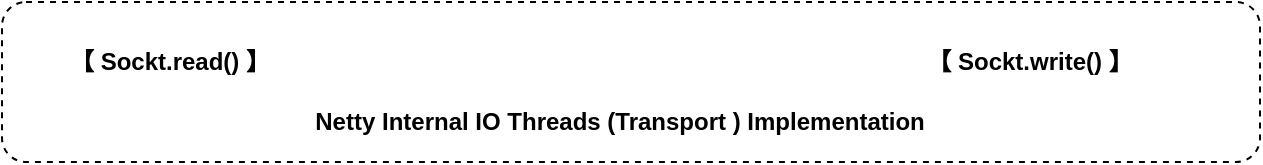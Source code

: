 <mxfile version="12.7.9" type="github">
  <diagram id="yPCf9CUGtNr2qTbOwgeG" name="Page-1">
    <mxGraphModel dx="928" dy="541" grid="1" gridSize="10" guides="1" tooltips="1" connect="1" arrows="1" fold="1" page="1" pageScale="1" pageWidth="827" pageHeight="1169" math="0" shadow="0">
      <root>
        <mxCell id="0" />
        <mxCell id="1" parent="0" />
        <mxCell id="JNYOmFnwZQEJcVvZtrIi-4" value="" style="rounded=1;whiteSpace=wrap;html=1;dashed=1;" vertex="1" parent="1">
          <mxGeometry x="90" y="505" width="629" height="80" as="geometry" />
        </mxCell>
        <mxCell id="JNYOmFnwZQEJcVvZtrIi-1" value="&lt;b&gt;【 Sockt.read() 】&lt;/b&gt;" style="text;html=1;strokeColor=none;fillColor=none;align=center;verticalAlign=middle;whiteSpace=wrap;rounded=0;" vertex="1" parent="1">
          <mxGeometry x="119" y="525" width="110" height="20" as="geometry" />
        </mxCell>
        <mxCell id="JNYOmFnwZQEJcVvZtrIi-2" value="&lt;b&gt;【 Sockt.write() 】&lt;/b&gt;" style="text;html=1;strokeColor=none;fillColor=none;align=center;verticalAlign=middle;whiteSpace=wrap;rounded=0;" vertex="1" parent="1">
          <mxGeometry x="549" y="525" width="110" height="20" as="geometry" />
        </mxCell>
        <mxCell id="JNYOmFnwZQEJcVvZtrIi-5" value="&lt;b&gt;Netty Internal IO Threads (Transport ) Implementation&lt;/b&gt;" style="text;html=1;strokeColor=none;fillColor=none;align=center;verticalAlign=middle;whiteSpace=wrap;rounded=0;dashed=1;" vertex="1" parent="1">
          <mxGeometry x="209" y="555" width="380" height="20" as="geometry" />
        </mxCell>
      </root>
    </mxGraphModel>
  </diagram>
</mxfile>
